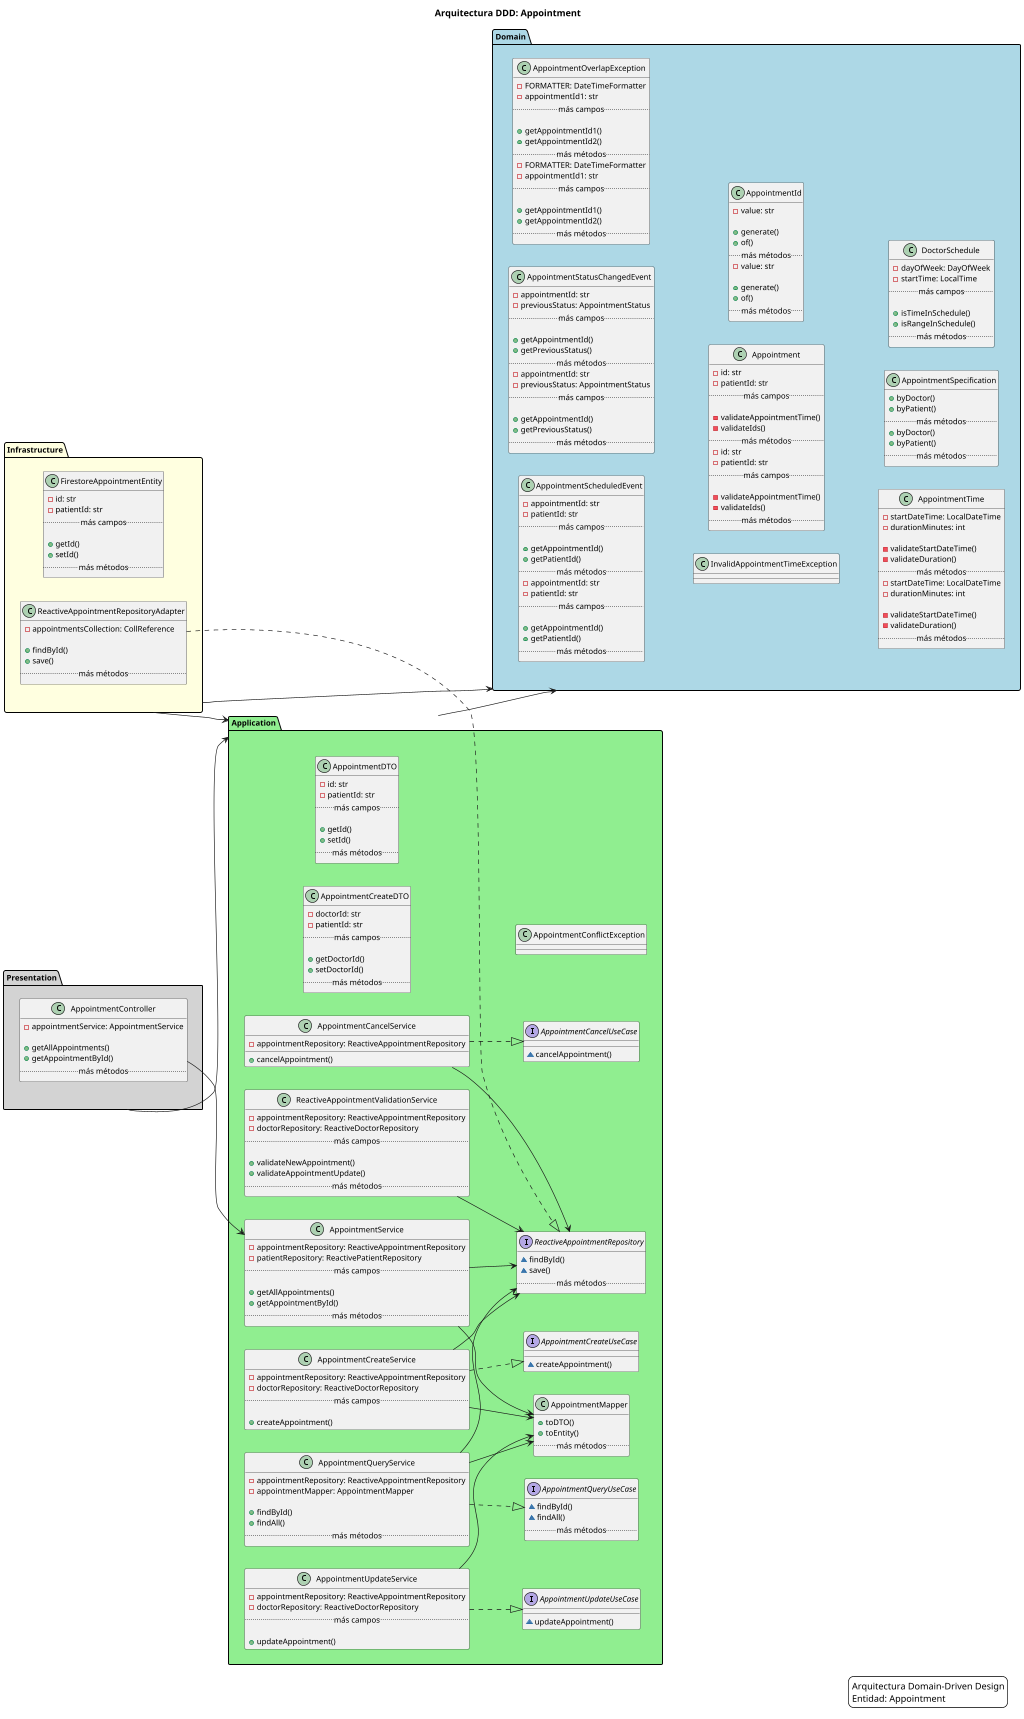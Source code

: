 @startuml

title Arquitectura DDD: Appointment

skinparam backgroundColor white
skinparam defaultFontName Arial
skinparam defaultFontSize 12
scale max 1024 width
left to right direction

package "Presentation" as presentation #lightgray {
  class AppointmentController {
    - appointmentService: AppointmentService

    + getAllAppointments()
    + getAppointmentById()
    .. más métodos ..
  }
}

package "Application" as application #lightgreen {
  class AppointmentCreateDTO {
    - doctorId: str
    - patientId: str
    .. más campos ..

    + getDoctorId()
    + setDoctorId()
    .. más métodos ..
  }
  class AppointmentDTO {
    - id: str
    - patientId: str
    .. más campos ..

    + getId()
    + setId()
    .. más métodos ..
  }
  class AppointmentConflictException
  class AppointmentMapper {
    + toDTO()
    + toEntity()
    .. más métodos ..
  }
  interface AppointmentCancelUseCase {
    ~ cancelAppointment()
  }
  interface AppointmentCreateUseCase {
    ~ createAppointment()
  }
  interface AppointmentQueryUseCase {
    ~ findById()
    ~ findAll()
    .. más métodos ..
  }
  interface AppointmentUpdateUseCase {
    ~ updateAppointment()
  }
  interface ReactiveAppointmentRepository {
    ~ findById()
    ~ save()
    .. más métodos ..
  }
  class AppointmentCancelService {
    - appointmentRepository: ReactiveAppointmentRepository

    + cancelAppointment()
  }
  class AppointmentCreateService {
    - appointmentRepository: ReactiveAppointmentRepository
    - doctorRepository: ReactiveDoctorRepository
    .. más campos ..

    + createAppointment()
  }
  class AppointmentQueryService {
    - appointmentRepository: ReactiveAppointmentRepository
    - appointmentMapper: AppointmentMapper

    + findById()
    + findAll()
    .. más métodos ..
  }
  class AppointmentUpdateService {
    - appointmentRepository: ReactiveAppointmentRepository
    - doctorRepository: ReactiveDoctorRepository
    .. más campos ..

    + updateAppointment()
  }
  class AppointmentService {
    - appointmentRepository: ReactiveAppointmentRepository
    - patientRepository: ReactivePatientRepository
    .. más campos ..

    + getAllAppointments()
    + getAppointmentById()
    .. más métodos ..
  }
  class ReactiveAppointmentValidationService {
    - appointmentRepository: ReactiveAppointmentRepository
    - doctorRepository: ReactiveDoctorRepository
    .. más campos ..

    + validateNewAppointment()
    + validateAppointmentUpdate()
    .. más métodos ..
  }
}

package "Domain" as domain #lightblue {
  class AppointmentScheduledEvent {
    - appointmentId: str
    - patientId: str
    .. más campos ..

    + getAppointmentId()
    + getPatientId()
    .. más métodos ..
  }
  class AppointmentStatusChangedEvent {
    - appointmentId: str
    - previousStatus: AppointmentStatus
    .. más campos ..

    + getAppointmentId()
    + getPreviousStatus()
    .. más métodos ..
  }
  class AppointmentOverlapException {
    - FORMATTER: DateTimeFormatter
    - appointmentId1: str
    .. más campos ..

    + getAppointmentId1()
    + getAppointmentId2()
    .. más métodos ..
  }
  class InvalidAppointmentTimeException
  class Appointment {
    - id: str
    - patientId: str
    .. más campos ..

    - validateAppointmentTime()
    - validateIds()
    .. más métodos ..
  }
  class AppointmentId {
    - value: str

    + generate()
    + of()
    .. más métodos ..
  }
  class AppointmentTime {
    - startDateTime: LocalDateTime
    - durationMinutes: int

    - validateStartDateTime()
    - validateDuration()
    .. más métodos ..
  }
  class AppointmentSpecification {
    + byDoctor()
    + byPatient()
    .. más métodos ..
  }
  class AppointmentScheduledEvent {
    - appointmentId: str
    - patientId: str
    .. más campos ..

    + getAppointmentId()
    + getPatientId()
    .. más métodos ..
  }
  class AppointmentStatusChangedEvent {
    - appointmentId: str
    - previousStatus: AppointmentStatus
    .. más campos ..

    + getAppointmentId()
    + getPreviousStatus()
    .. más métodos ..
  }
  class AppointmentOverlapException {
    - FORMATTER: DateTimeFormatter
    - appointmentId1: str
    .. más campos ..

    + getAppointmentId1()
    + getAppointmentId2()
    .. más métodos ..
  }
  class InvalidAppointmentTimeException
  class Appointment {
    - id: str
    - patientId: str
    .. más campos ..

    - validateAppointmentTime()
    - validateIds()
    .. más métodos ..
  }
  class AppointmentId {
    - value: str

    + generate()
    + of()
    .. más métodos ..
  }
  class AppointmentTime {
    - startDateTime: LocalDateTime
    - durationMinutes: int

    - validateStartDateTime()
    - validateDuration()
    .. más métodos ..
  }
  class AppointmentSpecification {
    + byDoctor()
    + byPatient()
    .. más métodos ..
  }
  class DoctorSchedule {
    - dayOfWeek: DayOfWeek
    - startTime: LocalTime
    .. más campos ..

    + isTimeInSchedule()
    + isRangeInSchedule()
    .. más métodos ..
  }
}

package "Infrastructure" as infrastructure #lightyellow {
  class FirestoreAppointmentEntity {
    - id: str
    - patientId: str
    .. más campos ..

    + getId()
    + setId()
    .. más métodos ..
  }
  class ReactiveAppointmentRepositoryAdapter {
    - appointmentsCollection: CollReference

    + findById()
    + save()
    .. más métodos ..
  }
}

' Dependencias entre capas de arquitectura
presentation --> application
application --> domain
infrastructure --> domain
infrastructure --> application

' Relaciones entre clases principales
ReactiveAppointmentRepositoryAdapter ..|> ReactiveAppointmentRepository
AppointmentController --> AppointmentService
AppointmentCreateService ..|> AppointmentCreateUseCase
AppointmentCancelService ..|> AppointmentCancelUseCase
AppointmentQueryService ..|> AppointmentQueryUseCase
AppointmentUpdateService ..|> AppointmentUpdateUseCase
AppointmentQueryService --> ReactiveAppointmentRepository
AppointmentService --> AppointmentMapper
ReactiveAppointmentValidationService --> ReactiveAppointmentRepository
AppointmentCreateService --> AppointmentMapper
AppointmentService --> ReactiveAppointmentRepository
AppointmentQueryService --> AppointmentMapper
AppointmentCreateService --> ReactiveAppointmentRepository
AppointmentCancelService --> ReactiveAppointmentRepository
AppointmentUpdateService --> AppointmentMapper
legend right
  Arquitectura Domain-Driven Design
  Entidad: Appointment
endlegend

@enduml